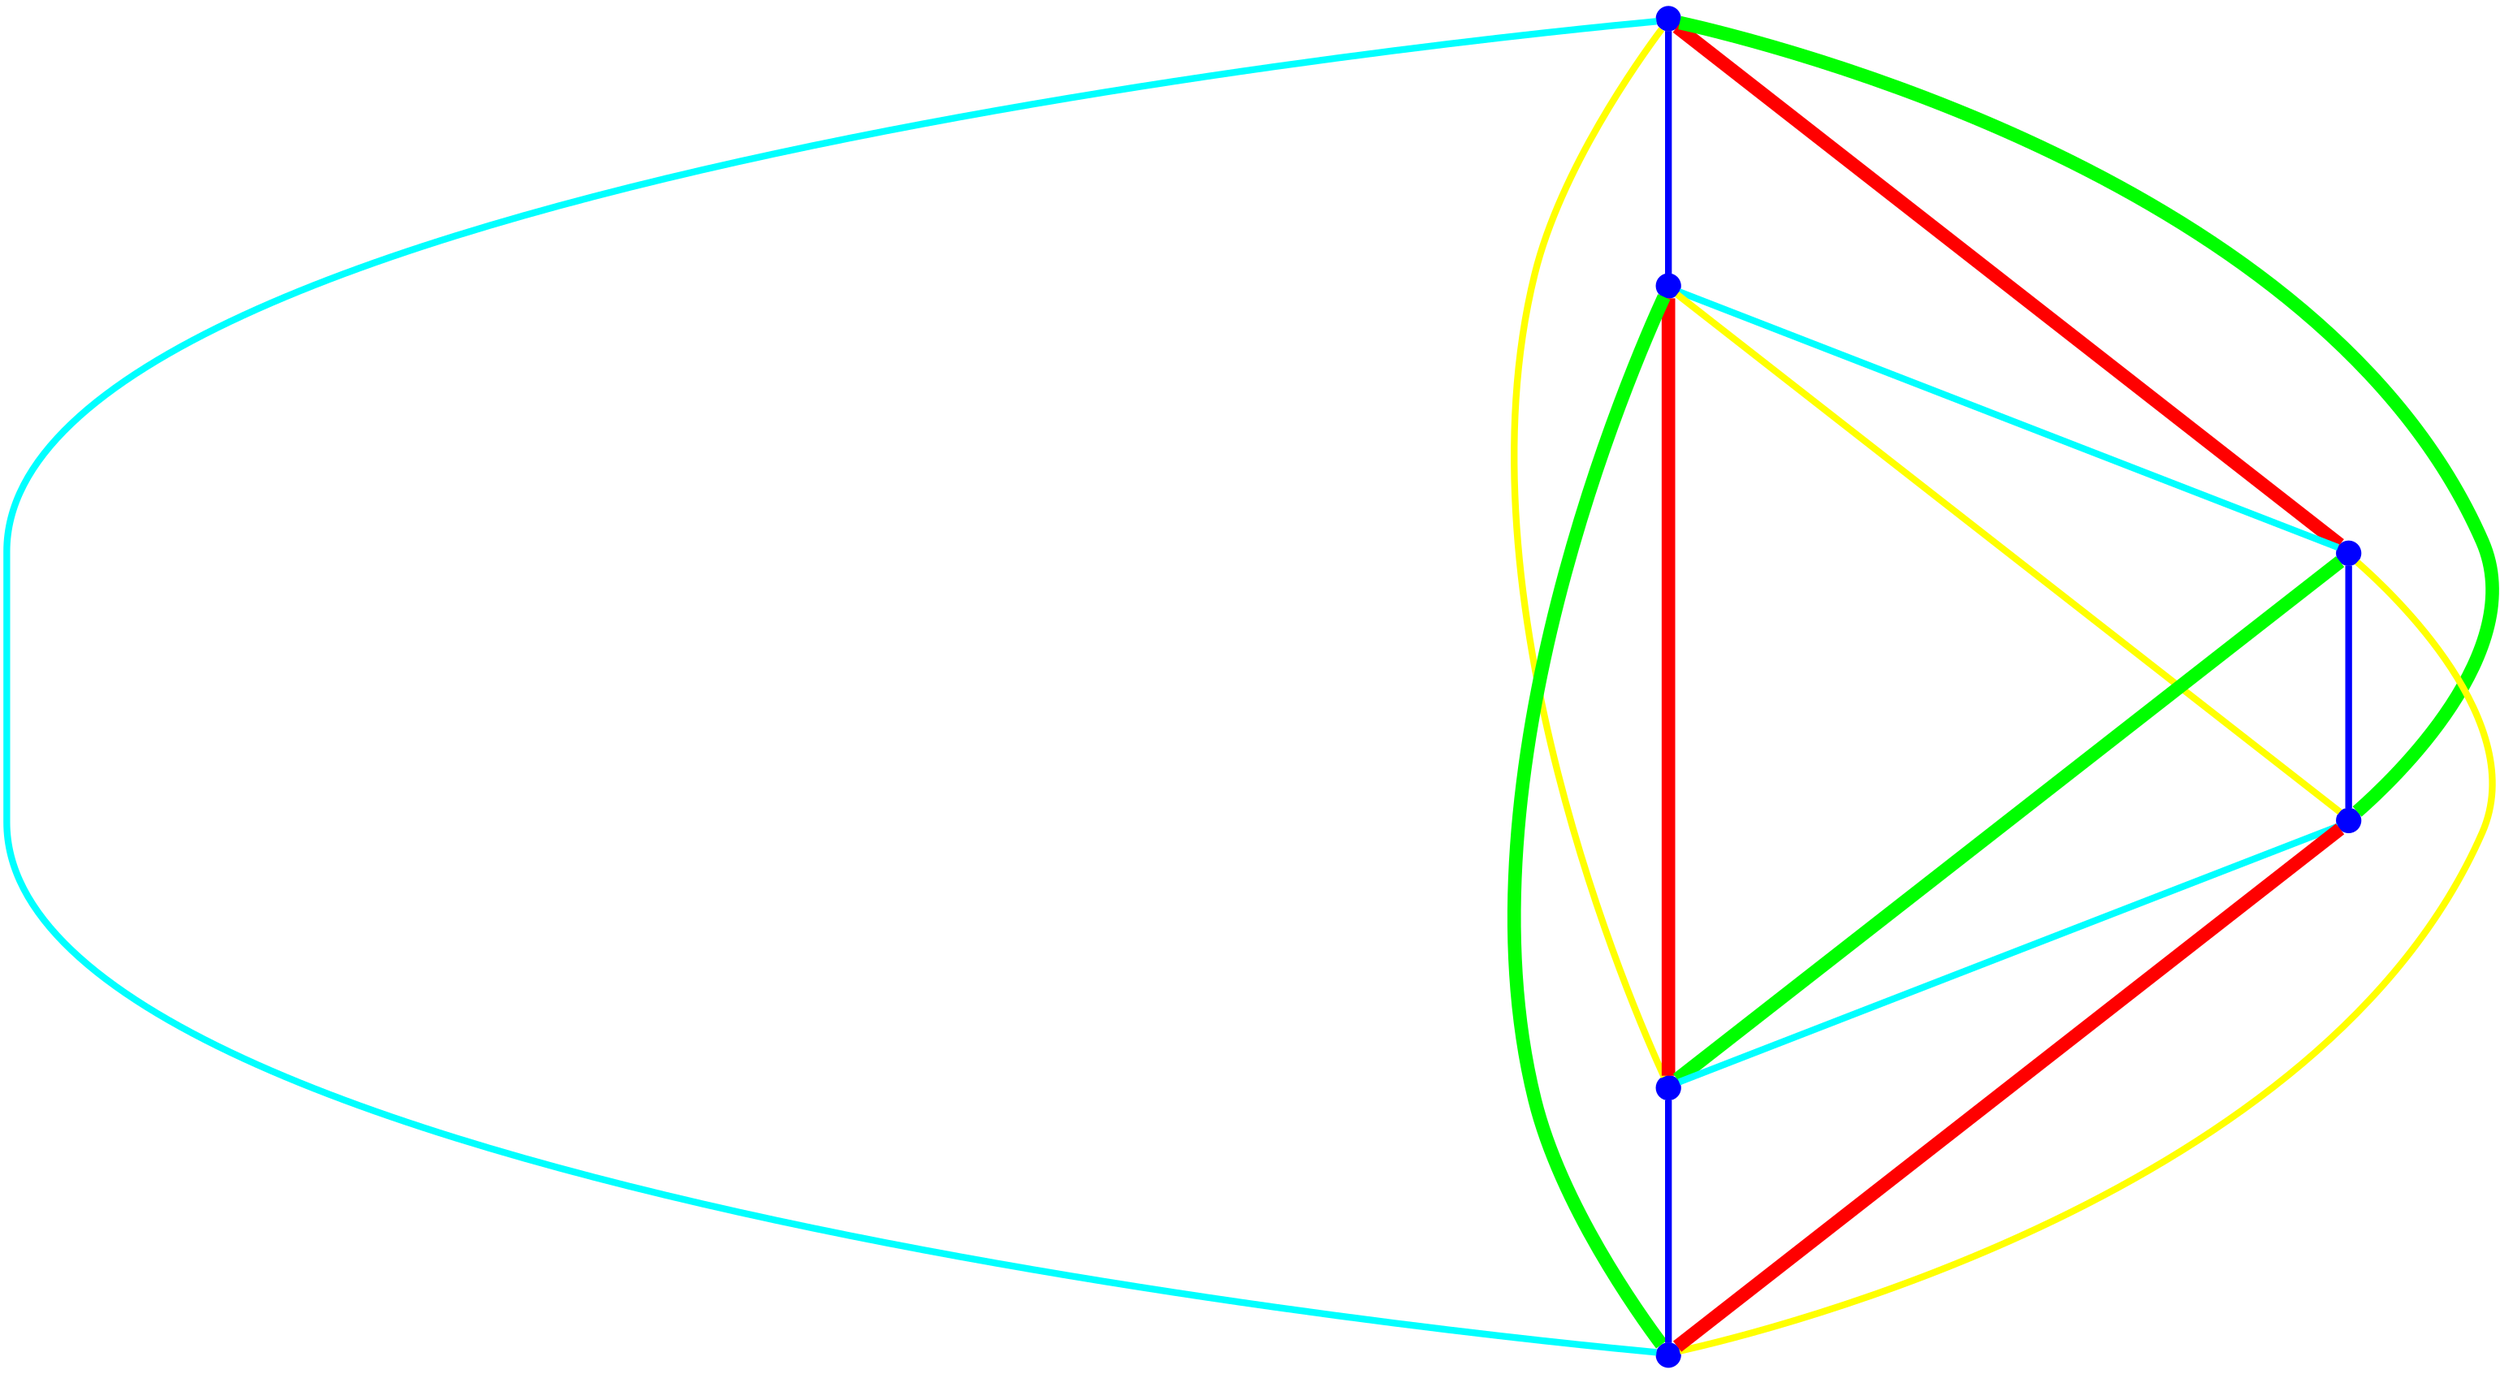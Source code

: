graph {
ranksep=2
nodesep=2
node [label="" shape=circle style=filled fixedsize=true color=blue fillcolor=blue width=0.2];
"1" -- "2" [style="solid",penwidth="4",color="blue"];
"1" -- "3" [style="solid",penwidth="8",color="red"];
"1" -- "4" [style="solid",penwidth="8",color="green"];
"1" -- "5" [style="solid",penwidth="4",color="yellow"];
"1" -- "6" [style="solid",penwidth="4",color="cyan"];
"2" -- "3" [style="solid",penwidth="4",color="cyan"];
"2" -- "4" [style="solid",penwidth="4",color="yellow"];
"2" -- "5" [style="solid",penwidth="8",color="red"];
"2" -- "6" [style="solid",penwidth="8",color="green"];
"3" -- "4" [style="solid",penwidth="4",color="blue"];
"3" -- "5" [style="solid",penwidth="8",color="green"];
"3" -- "6" [style="solid",penwidth="4",color="yellow"];
"4" -- "5" [style="solid",penwidth="4",color="cyan"];
"4" -- "6" [style="solid",penwidth="8",color="red"];
"5" -- "6" [style="solid",penwidth="4",color="blue"];
}
